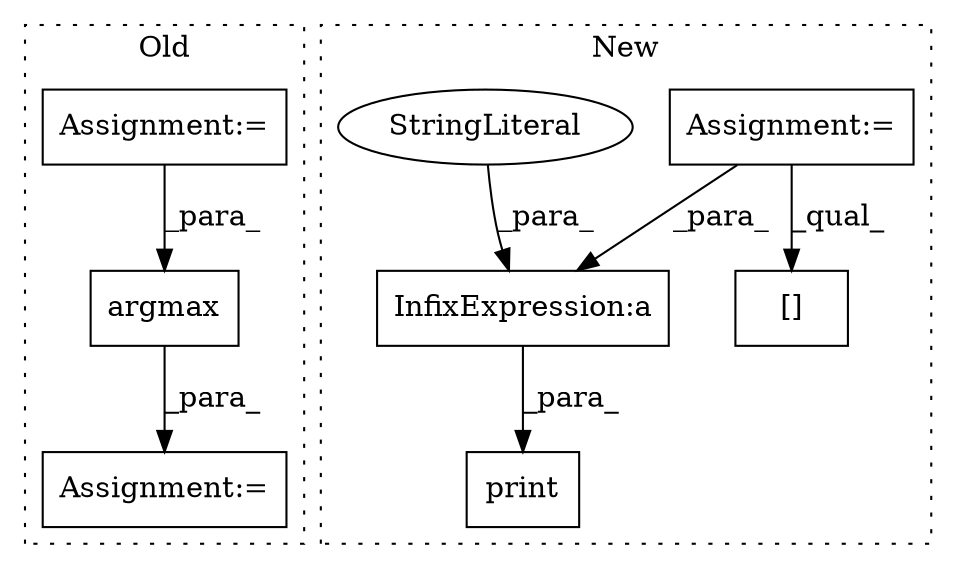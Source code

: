 digraph G {
subgraph cluster0 {
1 [label="argmax" a="32" s="6629,6637" l="7,1" shape="box"];
3 [label="Assignment:=" a="7" s="6622" l="1" shape="box"];
8 [label="Assignment:=" a="7" s="6589" l="20" shape="box"];
label = "Old";
style="dotted";
}
subgraph cluster1 {
2 [label="print" a="32" s="8411,8468" l="6,1" shape="box"];
4 [label="Assignment:=" a="7" s="7869" l="12" shape="box"];
5 [label="InfixExpression:a" a="27" s="8461" l="3" shape="box"];
6 [label="[]" a="2" s="8267,8280" l="12,1" shape="box"];
7 [label="StringLiteral" a="45" s="8417" l="44" shape="ellipse"];
label = "New";
style="dotted";
}
1 -> 3 [label="_para_"];
4 -> 6 [label="_qual_"];
4 -> 5 [label="_para_"];
5 -> 2 [label="_para_"];
7 -> 5 [label="_para_"];
8 -> 1 [label="_para_"];
}
